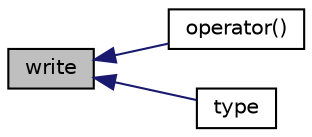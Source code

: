 digraph "write"
{
  bgcolor="transparent";
  edge [fontname="Helvetica",fontsize="10",labelfontname="Helvetica",labelfontsize="10"];
  node [fontname="Helvetica",fontsize="10",shape=record];
  rankdir="LR";
  Node1 [label="write",height=0.2,width=0.4,color="black", fillcolor="grey75", style="filled", fontcolor="black"];
  Node1 -> Node2 [dir="back",color="midnightblue",fontsize="10",style="solid",fontname="Helvetica"];
  Node2 [label="operator()",height=0.2,width=0.4,color="black",URL="$a00756.html#abe0b10bb3df1861811204e73e20cd925"];
  Node1 -> Node3 [dir="back",color="midnightblue",fontsize="10",style="solid",fontname="Helvetica"];
  Node3 [label="type",height=0.2,width=0.4,color="black",URL="$a00756.html#a5a9ddf75c38902cea71440aee7bdc980",tooltip="Return the type name. "];
}
